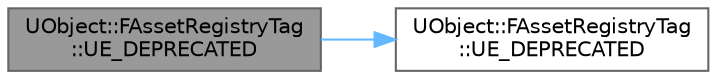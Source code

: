 digraph "UObject::FAssetRegistryTag::UE_DEPRECATED"
{
 // INTERACTIVE_SVG=YES
 // LATEX_PDF_SIZE
  bgcolor="transparent";
  edge [fontname=Helvetica,fontsize=10,labelfontname=Helvetica,labelfontsize=10];
  node [fontname=Helvetica,fontsize=10,shape=box,height=0.2,width=0.4];
  rankdir="LR";
  Node1 [id="Node000001",label="UObject::FAssetRegistryTag\l::UE_DEPRECATED",height=0.2,width=0.4,color="gray40", fillcolor="grey60", style="filled", fontcolor="black",tooltip=" "];
  Node1 -> Node2 [id="edge1_Node000001_Node000002",color="steelblue1",style="solid",tooltip=" "];
  Node2 [id="Node000002",label="UObject::FAssetRegistryTag\l::UE_DEPRECATED",height=0.2,width=0.4,color="grey40", fillcolor="white", style="filled",URL="$d3/d11/structUObject_1_1FAssetRegistryTag.html#acfb6c7cd17f8c8a86b03c951859094f7",tooltip=" "];
}
